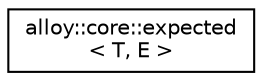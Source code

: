digraph "Graphical Class Hierarchy"
{
  edge [fontname="Helvetica",fontsize="10",labelfontname="Helvetica",labelfontsize="10"];
  node [fontname="Helvetica",fontsize="10",shape=record];
  rankdir="LR";
  Node1 [label="alloy::core::expected\l\< T, E \>",height=0.2,width=0.4,color="black", fillcolor="white", style="filled",URL="$d7/d33/classalloy_1_1core_1_1expected.html",tooltip="A semantic type for handling error conditions on an API. "];
}
